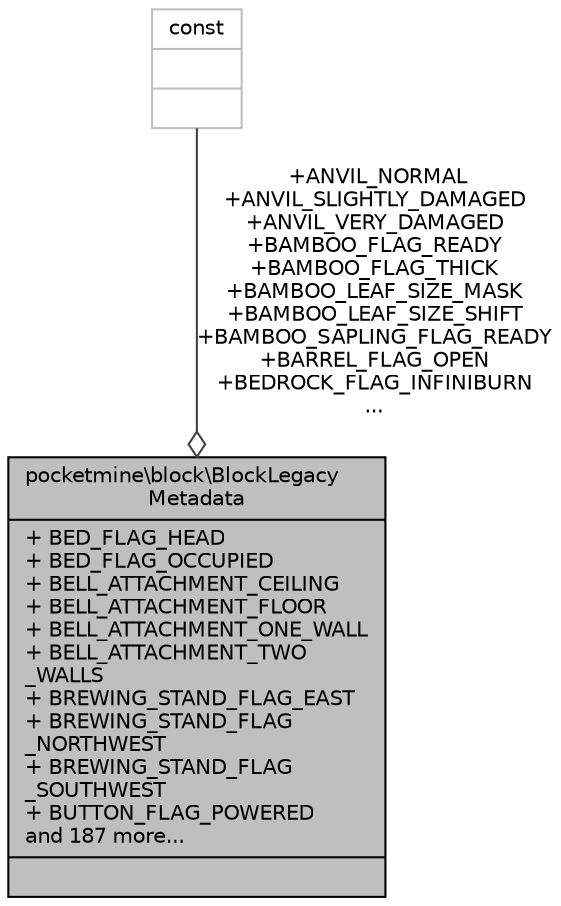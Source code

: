 digraph "pocketmine\block\BlockLegacyMetadata"
{
 // INTERACTIVE_SVG=YES
 // LATEX_PDF_SIZE
  edge [fontname="Helvetica",fontsize="10",labelfontname="Helvetica",labelfontsize="10"];
  node [fontname="Helvetica",fontsize="10",shape=record];
  Node1 [label="{pocketmine\\block\\BlockLegacy\lMetadata\n|+ BED_FLAG_HEAD\l+ BED_FLAG_OCCUPIED\l+ BELL_ATTACHMENT_CEILING\l+ BELL_ATTACHMENT_FLOOR\l+ BELL_ATTACHMENT_ONE_WALL\l+ BELL_ATTACHMENT_TWO\l_WALLS\l+ BREWING_STAND_FLAG_EAST\l+ BREWING_STAND_FLAG\l_NORTHWEST\l+ BREWING_STAND_FLAG\l_SOUTHWEST\l+ BUTTON_FLAG_POWERED\land 187 more...\l|}",height=0.2,width=0.4,color="black", fillcolor="grey75", style="filled", fontcolor="black",tooltip=" "];
  Node2 -> Node1 [color="grey25",fontsize="10",style="solid",label=" +ANVIL_NORMAL\n+ANVIL_SLIGHTLY_DAMAGED\n+ANVIL_VERY_DAMAGED\n+BAMBOO_FLAG_READY\n+BAMBOO_FLAG_THICK\n+BAMBOO_LEAF_SIZE_MASK\n+BAMBOO_LEAF_SIZE_SHIFT\n+BAMBOO_SAPLING_FLAG_READY\n+BARREL_FLAG_OPEN\n+BEDROCK_FLAG_INFINIBURN\n..." ,arrowhead="odiamond",fontname="Helvetica"];
  Node2 [label="{const\n||}",height=0.2,width=0.4,color="grey75", fillcolor="white", style="filled",tooltip=" "];
}
